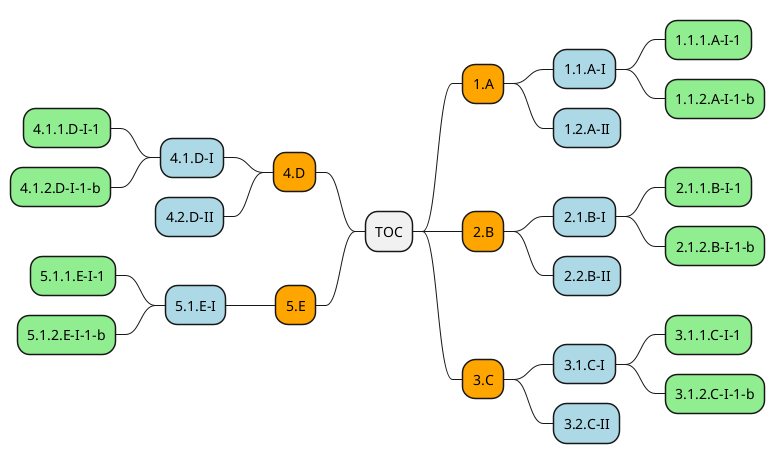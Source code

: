 @startmindmap
* TOC
**[#Orange] 1.A
***[#lightblue] 1.1.A-I
****[#lightgreen] 1.1.1.A-I-1
****[#lightgreen] 1.1.2.A-I-1-b
***[#lightblue] 1.2.A-II
**[#Orange] 2.B
***[#lightblue] 2.1.B-I
****[#lightgreen] 2.1.1.B-I-1
****[#lightgreen] 2.1.2.B-I-1-b
***[#lightblue] 2.2.B-II
**[#Orange] 3.C
***[#lightblue] 3.1.C-I
****[#lightgreen] 3.1.1.C-I-1
****[#lightgreen] 3.1.2.C-I-1-b
***[#lightblue] 3.2.C-II
left side
**[#Orange] 4.D
***[#lightblue] 4.1.D-I
****[#lightgreen] 4.1.1.D-I-1
****[#lightgreen] 4.1.2.D-I-1-b
***[#lightblue] 4.2.D-II
**[#Orange] 5.E
***[#lightblue] 5.1.E-I
****[#lightgreen] 5.1.1.E-I-1
****[#lightgreen] 5.1.2.E-I-1-b
@endmindmap

